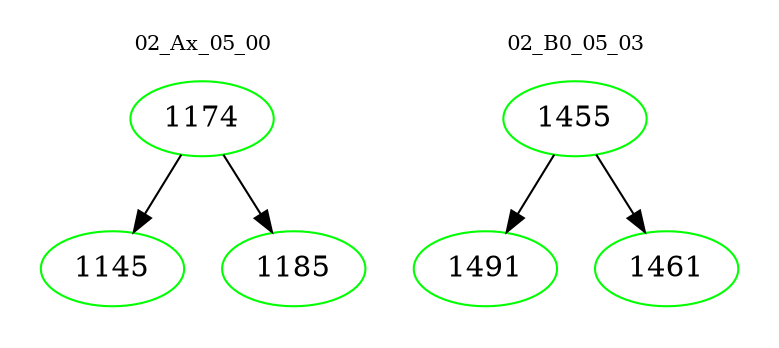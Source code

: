 digraph{
subgraph cluster_0 {
color = white
label = "02_Ax_05_00";
fontsize=10;
T0_1174 [label="1174", color="green"]
T0_1174 -> T0_1145 [color="black"]
T0_1145 [label="1145", color="green"]
T0_1174 -> T0_1185 [color="black"]
T0_1185 [label="1185", color="green"]
}
subgraph cluster_1 {
color = white
label = "02_B0_05_03";
fontsize=10;
T1_1455 [label="1455", color="green"]
T1_1455 -> T1_1491 [color="black"]
T1_1491 [label="1491", color="green"]
T1_1455 -> T1_1461 [color="black"]
T1_1461 [label="1461", color="green"]
}
}
